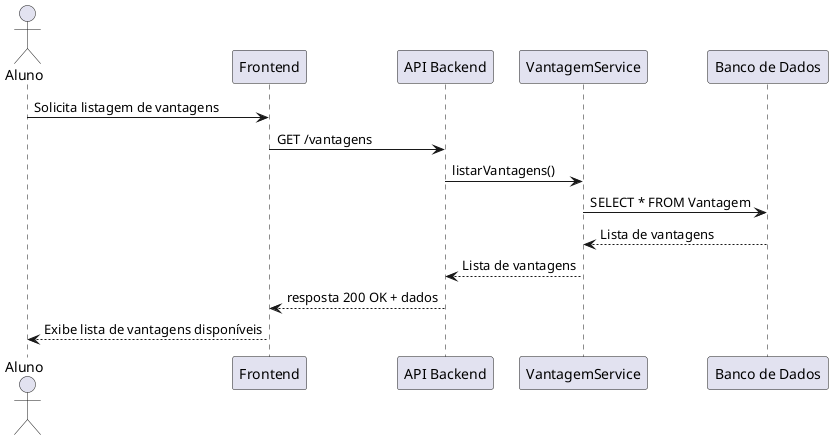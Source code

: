 @startuml
actor Aluno
participant "Frontend" as FE
participant "API Backend" as BE
participant "VantagemService" as VS
participant "Banco de Dados" as DB

Aluno -> FE : Solicita listagem de vantagens
FE -> BE : GET /vantagens
BE -> VS : listarVantagens()
VS -> DB : SELECT * FROM Vantagem
DB --> VS : Lista de vantagens
VS --> BE : Lista de vantagens
BE --> FE : resposta 200 OK + dados
FE --> Aluno : Exibe lista de vantagens disponíveis
@enduml

